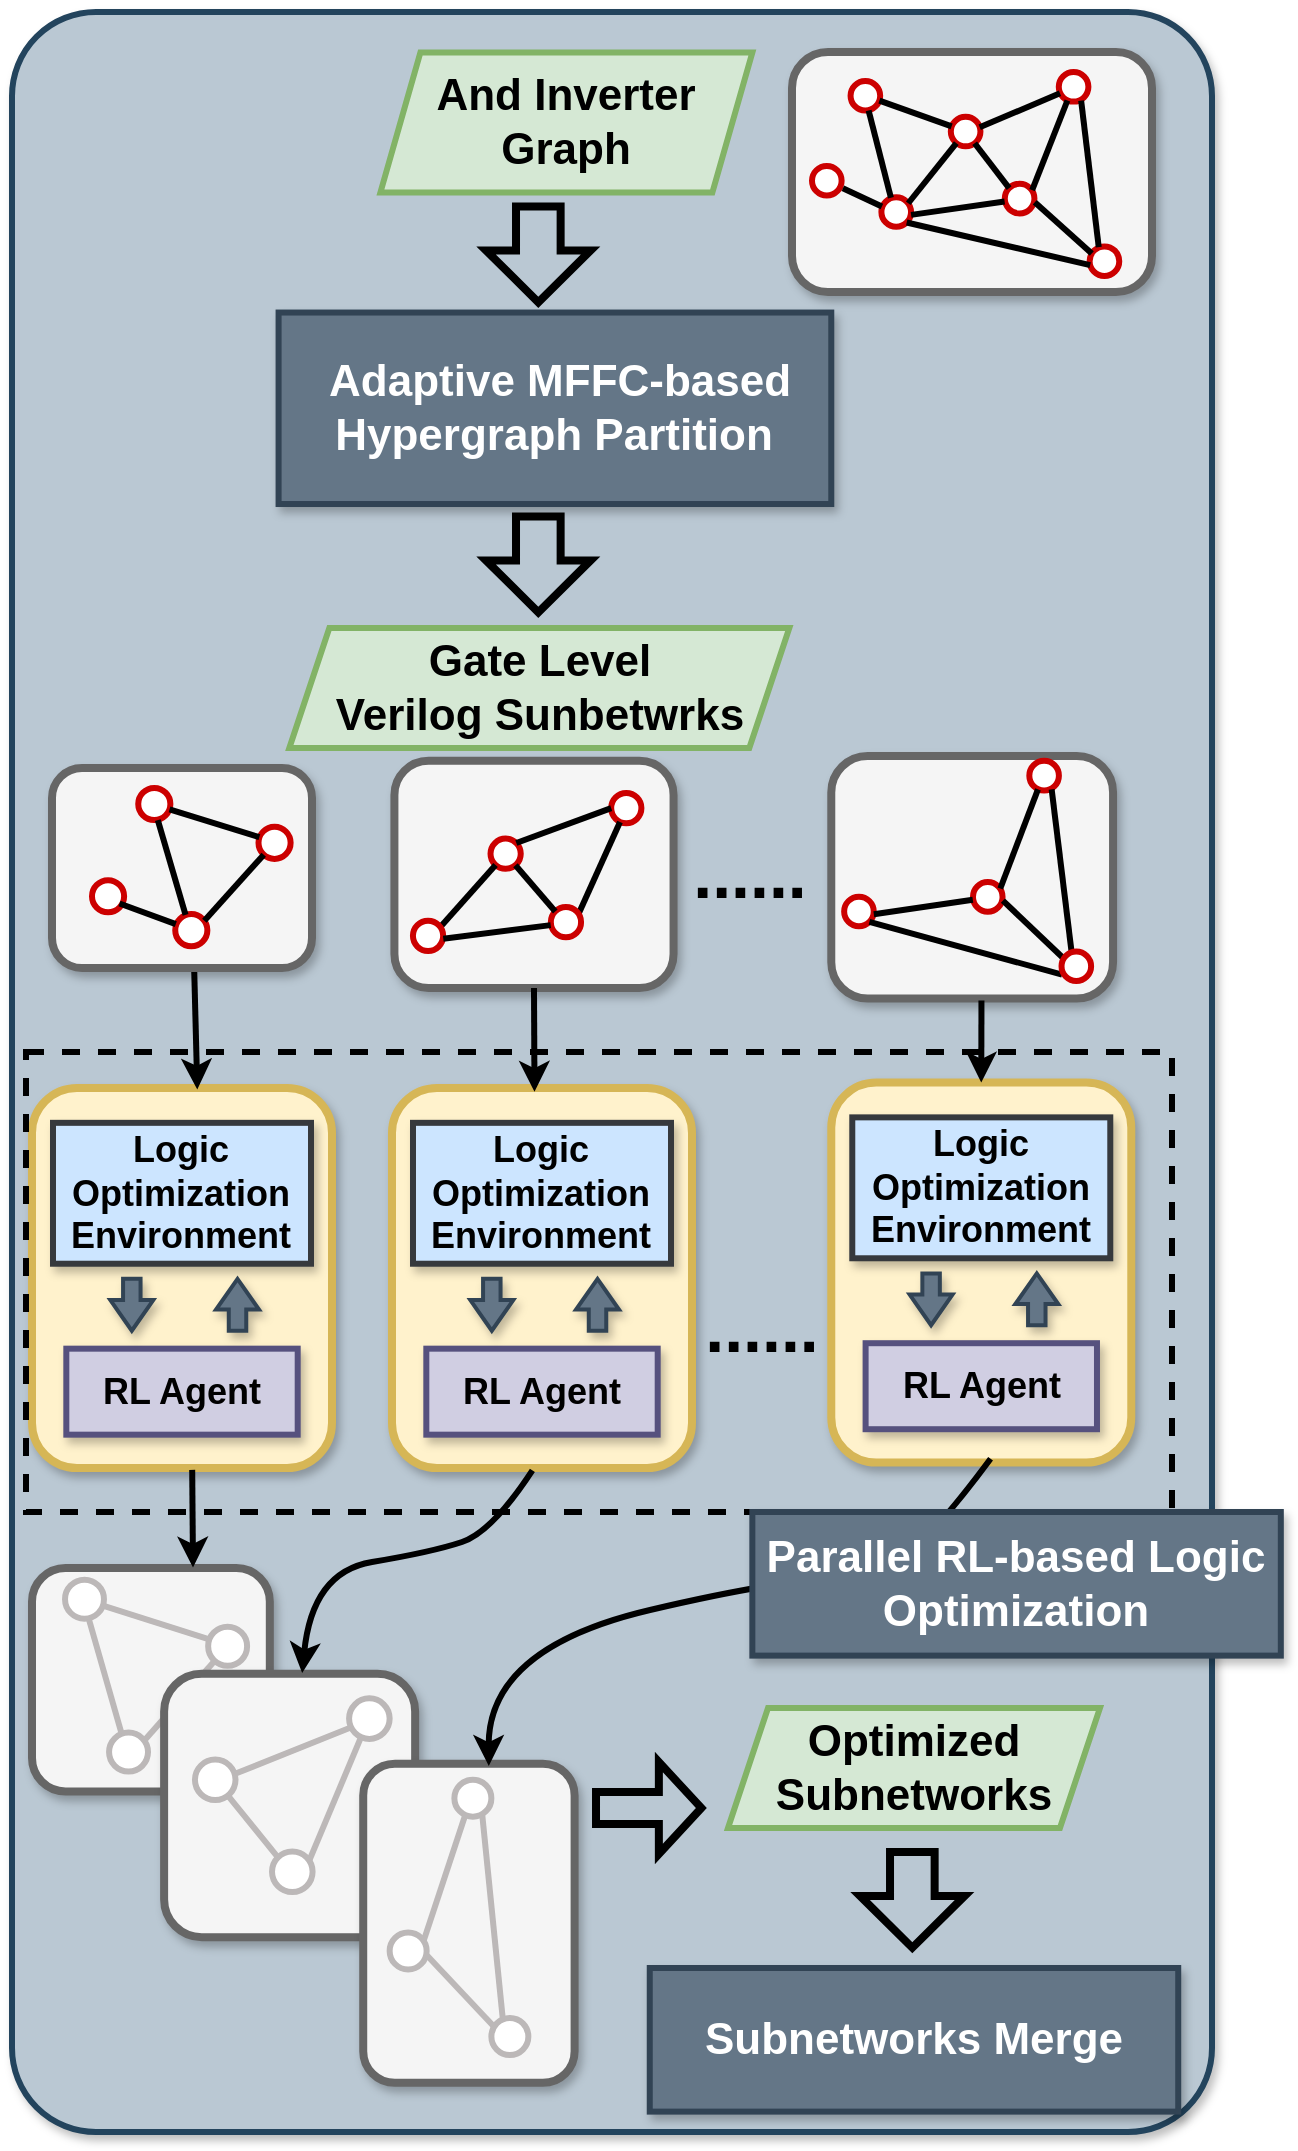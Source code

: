 <mxfile version="24.7.6">
  <diagram name="第 1 页" id="yQUr45v_904ld_NFh-44">
    <mxGraphModel dx="4744" dy="3782" grid="1" gridSize="10" guides="1" tooltips="1" connect="1" arrows="1" fold="1" page="1" pageScale="1" pageWidth="680" pageHeight="1100" math="0" shadow="0">
      <root>
        <mxCell id="0" />
        <mxCell id="1" parent="0" />
        <mxCell id="ymj67bPEhnFG9HvoRt_i-1" value="" style="rounded=1;whiteSpace=wrap;html=1;fillColor=#bac8d3;strokeColor=#23445d;strokeWidth=3;shadow=1;arcSize=7;textShadow=1;" vertex="1" parent="1">
          <mxGeometry x="-2017" y="-2184" width="600" height="1060" as="geometry" />
        </mxCell>
        <mxCell id="ymj67bPEhnFG9HvoRt_i-3" value="" style="shape=flexArrow;endArrow=classic;html=1;rounded=0;strokeWidth=4;endWidth=25.993;endSize=7.303;width=19.31;" edge="1" parent="1">
          <mxGeometry width="50" height="50" relative="1" as="geometry">
            <mxPoint x="-1753.841" y="-2088.728" as="sourcePoint" />
            <mxPoint x="-1753.841" y="-2036.867" as="targetPoint" />
          </mxGeometry>
        </mxCell>
        <mxCell id="ymj67bPEhnFG9HvoRt_i-4" value="&lt;b style=&quot;&quot;&gt;&lt;font style=&quot;font-size: 22px;&quot;&gt;Subnetworks Merge&lt;/font&gt;&lt;/b&gt;" style="rounded=0;whiteSpace=wrap;html=1;fillColor=#647687;fontColor=#ffffff;strokeColor=#314354;strokeWidth=3;shadow=1;container=0;" vertex="1" parent="1">
          <mxGeometry x="-1698.124" y="-1205.998" width="264.237" height="71.808" as="geometry" />
        </mxCell>
        <mxCell id="ymj67bPEhnFG9HvoRt_i-5" value="" style="shape=flexArrow;endArrow=classic;html=1;rounded=0;strokeWidth=4;endWidth=25.993;endSize=7.303;width=19.31;" edge="1" parent="1">
          <mxGeometry width="50" height="50" relative="1" as="geometry">
            <mxPoint x="-1566.836" y="-1265.997" as="sourcePoint" />
            <mxPoint x="-1566.836" y="-1214.136" as="targetPoint" />
          </mxGeometry>
        </mxCell>
        <mxCell id="ymj67bPEhnFG9HvoRt_i-6" value="" style="shape=flexArrow;endArrow=classic;html=1;rounded=0;strokeWidth=4;endWidth=25.993;endSize=7.303;width=19.31;" edge="1" parent="1">
          <mxGeometry width="50" height="50" relative="1" as="geometry">
            <mxPoint x="-1753.841" y="-1933.731" as="sourcePoint" />
            <mxPoint x="-1753.841" y="-1881.869" as="targetPoint" />
          </mxGeometry>
        </mxCell>
        <mxCell id="ymj67bPEhnFG9HvoRt_i-7" value="&lt;span style=&quot;font-size: 34px;&quot;&gt;&lt;b&gt;......&lt;/b&gt;&lt;/span&gt;" style="text;html=1;align=center;verticalAlign=middle;whiteSpace=wrap;rounded=0;container=0;" vertex="1" parent="1">
          <mxGeometry x="-1694.155" y="-1764.764" width="92.483" height="23.936" as="geometry" />
        </mxCell>
        <mxCell id="ymj67bPEhnFG9HvoRt_i-8" value="&lt;b style=&quot;color: rgb(0, 0, 0);&quot;&gt;&lt;font style=&quot;font-size: 22px;&quot; color=&quot;#ffffff&quot;&gt;&amp;nbsp;Adaptive MFFC-based Hypergraph Partition&lt;/font&gt;&lt;/b&gt;" style="rounded=0;whiteSpace=wrap;html=1;fillColor=#647687;fontColor=#ffffff;strokeColor=#314354;strokeWidth=3;shadow=1;container=0;" vertex="1" parent="1">
          <mxGeometry x="-1883.71" y="-2033.73" width="276.35" height="95.74" as="geometry" />
        </mxCell>
        <mxCell id="ymj67bPEhnFG9HvoRt_i-9" value="" style="group" vertex="1" connectable="0" parent="1">
          <mxGeometry x="-1607.36" y="-1812" width="140.89" height="121.27" as="geometry" />
        </mxCell>
        <mxCell id="ymj67bPEhnFG9HvoRt_i-10" value="" style="rounded=1;whiteSpace=wrap;html=1;fillColor=#f5f5f5;fontColor=#333333;strokeColor=#666666;strokeWidth=4;shadow=1;container=0;" vertex="1" parent="ymj67bPEhnFG9HvoRt_i-9">
          <mxGeometry width="140.89" height="121.27" as="geometry" />
        </mxCell>
        <mxCell id="ymj67bPEhnFG9HvoRt_i-11" value="" style="ellipse;whiteSpace=wrap;html=1;aspect=fixed;strokeColor=#CC0000;strokeWidth=3;container=0;" vertex="1" parent="ymj67bPEhnFG9HvoRt_i-9">
          <mxGeometry x="6.441" y="70.337" width="14.79" height="14.79" as="geometry" />
        </mxCell>
        <mxCell id="ymj67bPEhnFG9HvoRt_i-12" value="" style="ellipse;whiteSpace=wrap;html=1;aspect=fixed;strokeColor=#CC0000;strokeWidth=3;container=0;" vertex="1" parent="ymj67bPEhnFG9HvoRt_i-9">
          <mxGeometry x="70.848" y="63.06" width="14.79" height="14.79" as="geometry" />
        </mxCell>
        <mxCell id="ymj67bPEhnFG9HvoRt_i-13" value="" style="ellipse;whiteSpace=wrap;html=1;aspect=fixed;strokeColor=#CC0000;strokeWidth=3;container=0;" vertex="1" parent="ymj67bPEhnFG9HvoRt_i-9">
          <mxGeometry x="99.026" y="2.425" width="14.79" height="14.79" as="geometry" />
        </mxCell>
        <mxCell id="ymj67bPEhnFG9HvoRt_i-14" value="" style="endArrow=none;html=1;rounded=0;strokeWidth=3;exitX=1.003;exitY=0.597;exitDx=0;exitDy=0;exitPerimeter=0;entryX=-0.006;entryY=0.597;entryDx=0;entryDy=0;entryPerimeter=0;" edge="1" parent="ymj67bPEhnFG9HvoRt_i-9" source="ymj67bPEhnFG9HvoRt_i-11" target="ymj67bPEhnFG9HvoRt_i-12">
          <mxGeometry width="50" height="50" relative="1" as="geometry">
            <mxPoint x="24.958" y="79.068" as="sourcePoint" />
            <mxPoint x="49.11" y="48.508" as="targetPoint" />
          </mxGeometry>
        </mxCell>
        <mxCell id="ymj67bPEhnFG9HvoRt_i-15" value="" style="endArrow=none;html=1;rounded=0;strokeWidth=3;entryX=0.923;entryY=0.216;entryDx=0;entryDy=0;exitX=0.292;exitY=0.963;exitDx=0;exitDy=0;exitPerimeter=0;entryPerimeter=0;" edge="1" parent="ymj67bPEhnFG9HvoRt_i-9" source="ymj67bPEhnFG9HvoRt_i-13" target="ymj67bPEhnFG9HvoRt_i-12">
          <mxGeometry width="50" height="50" relative="1" as="geometry">
            <mxPoint x="59.979" y="48.508" as="sourcePoint" />
            <mxPoint x="77.288" y="70.822" as="targetPoint" />
          </mxGeometry>
        </mxCell>
        <mxCell id="ymj67bPEhnFG9HvoRt_i-16" value="" style="endArrow=none;html=1;rounded=0;strokeWidth=3;exitX=1.012;exitY=0.625;exitDx=0;exitDy=0;exitPerimeter=0;entryX=0.073;entryY=0.237;entryDx=0;entryDy=0;entryPerimeter=0;" edge="1" parent="ymj67bPEhnFG9HvoRt_i-9" source="ymj67bPEhnFG9HvoRt_i-12" target="ymj67bPEhnFG9HvoRt_i-19">
          <mxGeometry width="50" height="50" relative="1" as="geometry">
            <mxPoint x="86.949" y="48.508" as="sourcePoint" />
            <mxPoint x="154.174" y="94.591" as="targetPoint" />
          </mxGeometry>
        </mxCell>
        <mxCell id="ymj67bPEhnFG9HvoRt_i-17" value="" style="endArrow=none;html=1;rounded=0;strokeWidth=3;entryX=0.308;entryY=0.021;entryDx=0;entryDy=0;exitX=0.755;exitY=0.968;exitDx=0;exitDy=0;exitPerimeter=0;entryPerimeter=0;" edge="1" parent="ymj67bPEhnFG9HvoRt_i-9" source="ymj67bPEhnFG9HvoRt_i-13">
          <mxGeometry width="50" height="50" relative="1" as="geometry">
            <mxPoint x="107.881" y="26.194" as="sourcePoint" />
            <mxPoint x="120.087" y="97.423" as="targetPoint" />
          </mxGeometry>
        </mxCell>
        <mxCell id="ymj67bPEhnFG9HvoRt_i-18" value="" style="endArrow=none;html=1;rounded=0;strokeWidth=3;exitX=1;exitY=1;exitDx=0;exitDy=0;entryX=0.018;entryY=0.633;entryDx=0;entryDy=0;entryPerimeter=0;" edge="1" parent="ymj67bPEhnFG9HvoRt_i-9" source="ymj67bPEhnFG9HvoRt_i-11">
          <mxGeometry width="50" height="50" relative="1" as="geometry">
            <mxPoint x="26.568" y="86.829" as="sourcePoint" />
            <mxPoint x="115.417" y="109.298" as="targetPoint" />
          </mxGeometry>
        </mxCell>
        <mxCell id="ymj67bPEhnFG9HvoRt_i-19" value="" style="ellipse;whiteSpace=wrap;html=1;aspect=fixed;strokeColor=#CC0000;strokeWidth=3;container=0;" vertex="1" parent="ymj67bPEhnFG9HvoRt_i-9">
          <mxGeometry x="115.127" y="97.744" width="14.79" height="14.79" as="geometry" />
        </mxCell>
        <mxCell id="ymj67bPEhnFG9HvoRt_i-20" value="&lt;span style=&quot;font-size: 34px;&quot;&gt;&lt;b&gt;......&lt;/b&gt;&lt;/span&gt;" style="text;html=1;align=center;verticalAlign=middle;whiteSpace=wrap;rounded=0;container=0;" vertex="1" parent="1">
          <mxGeometry x="-1687.501" y="-1537.968" width="92.483" height="23.936" as="geometry" />
        </mxCell>
        <mxCell id="ymj67bPEhnFG9HvoRt_i-21" value="" style="group" vertex="1" connectable="0" parent="1">
          <mxGeometry x="-1627" y="-2164" width="180" height="120" as="geometry" />
        </mxCell>
        <mxCell id="ymj67bPEhnFG9HvoRt_i-22" value="" style="rounded=1;whiteSpace=wrap;html=1;fillColor=#f5f5f5;fontColor=#333333;strokeColor=#666666;strokeWidth=4;shadow=1;container=0;" vertex="1" parent="ymj67bPEhnFG9HvoRt_i-21">
          <mxGeometry width="180" height="120" as="geometry" />
        </mxCell>
        <mxCell id="ymj67bPEhnFG9HvoRt_i-23" value="" style="ellipse;whiteSpace=wrap;html=1;aspect=fixed;strokeColor=#CC0000;strokeWidth=3;container=0;" vertex="1" parent="ymj67bPEhnFG9HvoRt_i-21">
          <mxGeometry x="29.28" y="14.472" width="14.81" height="14.81" as="geometry" />
        </mxCell>
        <mxCell id="ymj67bPEhnFG9HvoRt_i-24" value="" style="ellipse;whiteSpace=wrap;html=1;aspect=fixed;strokeColor=#CC0000;strokeWidth=3;container=0;" vertex="1" parent="ymj67bPEhnFG9HvoRt_i-21">
          <mxGeometry x="44.704" y="72.605" width="14.81" height="14.81" as="geometry" />
        </mxCell>
        <mxCell id="ymj67bPEhnFG9HvoRt_i-25" value="" style="ellipse;whiteSpace=wrap;html=1;aspect=fixed;strokeColor=#CC0000;strokeWidth=3;container=0;" vertex="1" parent="ymj67bPEhnFG9HvoRt_i-21">
          <mxGeometry x="79.408" y="32.359" width="14.81" height="14.81" as="geometry" />
        </mxCell>
        <mxCell id="ymj67bPEhnFG9HvoRt_i-26" value="" style="ellipse;whiteSpace=wrap;html=1;aspect=fixed;strokeColor=#CC0000;strokeWidth=3;container=0;" vertex="1" parent="ymj67bPEhnFG9HvoRt_i-21">
          <mxGeometry x="106.4" y="65.898" width="14.81" height="14.81" as="geometry" />
        </mxCell>
        <mxCell id="ymj67bPEhnFG9HvoRt_i-27" value="" style="ellipse;whiteSpace=wrap;html=1;aspect=fixed;strokeColor=#CC0000;strokeWidth=3;container=0;" vertex="1" parent="ymj67bPEhnFG9HvoRt_i-21">
          <mxGeometry x="133.392" y="10" width="14.81" height="14.81" as="geometry" />
        </mxCell>
        <mxCell id="ymj67bPEhnFG9HvoRt_i-28" value="" style="ellipse;whiteSpace=wrap;html=1;aspect=fixed;strokeColor=#CC0000;strokeWidth=3;container=0;" vertex="1" parent="ymj67bPEhnFG9HvoRt_i-21">
          <mxGeometry x="148.816" y="97.2" width="14.81" height="14.81" as="geometry" />
        </mxCell>
        <mxCell id="ymj67bPEhnFG9HvoRt_i-29" value="" style="ellipse;whiteSpace=wrap;html=1;aspect=fixed;strokeColor=#CC0000;strokeWidth=3;container=0;" vertex="1" parent="ymj67bPEhnFG9HvoRt_i-21">
          <mxGeometry x="10" y="56.954" width="14.81" height="14.81" as="geometry" />
        </mxCell>
        <mxCell id="ymj67bPEhnFG9HvoRt_i-30" value="" style="endArrow=none;html=1;rounded=0;strokeWidth=3;exitX=0.017;exitY=0.313;exitDx=0;exitDy=0;exitPerimeter=0;" edge="1" parent="ymj67bPEhnFG9HvoRt_i-21" source="ymj67bPEhnFG9HvoRt_i-24">
          <mxGeometry width="50" height="50" relative="1" as="geometry">
            <mxPoint x="6.144" y="90.493" as="sourcePoint" />
            <mxPoint x="25.424" y="68.134" as="targetPoint" />
          </mxGeometry>
        </mxCell>
        <mxCell id="ymj67bPEhnFG9HvoRt_i-31" value="" style="endArrow=none;html=1;rounded=0;strokeWidth=3;exitX=0.321;exitY=0.022;exitDx=0;exitDy=0;exitPerimeter=0;entryX=0.609;entryY=1;entryDx=0;entryDy=0;entryPerimeter=0;" edge="1" parent="ymj67bPEhnFG9HvoRt_i-21" source="ymj67bPEhnFG9HvoRt_i-24" target="ymj67bPEhnFG9HvoRt_i-23">
          <mxGeometry width="50" height="50" relative="1" as="geometry">
            <mxPoint x="56.658" y="42.644" as="sourcePoint" />
            <mxPoint x="36.992" y="32.359" as="targetPoint" />
          </mxGeometry>
        </mxCell>
        <mxCell id="ymj67bPEhnFG9HvoRt_i-32" value="" style="endArrow=none;html=1;rounded=0;strokeWidth=3;exitX=0.027;exitY=0.324;exitDx=0;exitDy=0;exitPerimeter=0;entryX=0.974;entryY=0.663;entryDx=0;entryDy=0;entryPerimeter=0;" edge="1" parent="ymj67bPEhnFG9HvoRt_i-21" source="ymj67bPEhnFG9HvoRt_i-25" target="ymj67bPEhnFG9HvoRt_i-23">
          <mxGeometry width="50" height="50" relative="1" as="geometry">
            <mxPoint x="64.37" y="38.172" as="sourcePoint" />
            <mxPoint x="44.704" y="27.887" as="targetPoint" />
          </mxGeometry>
        </mxCell>
        <mxCell id="ymj67bPEhnFG9HvoRt_i-33" value="" style="endArrow=none;html=1;rounded=0;strokeWidth=3;exitX=0.906;exitY=0.204;exitDx=0;exitDy=0;exitPerimeter=0;" edge="1" parent="ymj67bPEhnFG9HvoRt_i-21" source="ymj67bPEhnFG9HvoRt_i-24" target="ymj67bPEhnFG9HvoRt_i-25">
          <mxGeometry width="50" height="50" relative="1" as="geometry">
            <mxPoint x="52.802" y="87.362" as="sourcePoint" />
            <mxPoint x="33.136" y="77.077" as="targetPoint" />
          </mxGeometry>
        </mxCell>
        <mxCell id="ymj67bPEhnFG9HvoRt_i-34" value="" style="endArrow=none;html=1;rounded=0;strokeWidth=3;exitX=1.003;exitY=0.597;exitDx=0;exitDy=0;exitPerimeter=0;entryX=-0.006;entryY=0.597;entryDx=0;entryDy=0;entryPerimeter=0;" edge="1" parent="ymj67bPEhnFG9HvoRt_i-21" source="ymj67bPEhnFG9HvoRt_i-24" target="ymj67bPEhnFG9HvoRt_i-26">
          <mxGeometry width="50" height="50" relative="1" as="geometry">
            <mxPoint x="62.442" y="80.655" as="sourcePoint" />
            <mxPoint x="85.578" y="52.482" as="targetPoint" />
          </mxGeometry>
        </mxCell>
        <mxCell id="ymj67bPEhnFG9HvoRt_i-35" value="" style="endArrow=none;html=1;rounded=0;strokeWidth=3;entryX=0;entryY=0;entryDx=0;entryDy=0;" edge="1" parent="ymj67bPEhnFG9HvoRt_i-21" source="ymj67bPEhnFG9HvoRt_i-25" target="ymj67bPEhnFG9HvoRt_i-26">
          <mxGeometry width="50" height="50" relative="1" as="geometry">
            <mxPoint x="63.984" y="87.809" as="sourcePoint" />
            <mxPoint x="111.027" y="83.785" as="targetPoint" />
          </mxGeometry>
        </mxCell>
        <mxCell id="ymj67bPEhnFG9HvoRt_i-36" value="" style="endArrow=none;html=1;rounded=0;strokeWidth=3;exitX=0.975;exitY=0.358;exitDx=0;exitDy=0;exitPerimeter=0;entryX=0.04;entryY=0.72;entryDx=0;entryDy=0;entryPerimeter=0;" edge="1" parent="ymj67bPEhnFG9HvoRt_i-21" source="ymj67bPEhnFG9HvoRt_i-25" target="ymj67bPEhnFG9HvoRt_i-27">
          <mxGeometry width="50" height="50" relative="1" as="geometry">
            <mxPoint x="62.442" y="80.655" as="sourcePoint" />
            <mxPoint x="85.578" y="52.482" as="targetPoint" />
          </mxGeometry>
        </mxCell>
        <mxCell id="ymj67bPEhnFG9HvoRt_i-37" value="" style="endArrow=none;html=1;rounded=0;strokeWidth=3;entryX=0.923;entryY=0.216;entryDx=0;entryDy=0;exitX=0.292;exitY=0.963;exitDx=0;exitDy=0;exitPerimeter=0;entryPerimeter=0;" edge="1" parent="ymj67bPEhnFG9HvoRt_i-21" source="ymj67bPEhnFG9HvoRt_i-27" target="ymj67bPEhnFG9HvoRt_i-26">
          <mxGeometry width="50" height="50" relative="1" as="geometry">
            <mxPoint x="95.989" y="52.482" as="sourcePoint" />
            <mxPoint x="112.57" y="73.053" as="targetPoint" />
          </mxGeometry>
        </mxCell>
        <mxCell id="ymj67bPEhnFG9HvoRt_i-38" value="" style="endArrow=none;html=1;rounded=0;strokeWidth=3;exitX=1.012;exitY=0.625;exitDx=0;exitDy=0;exitPerimeter=0;entryX=0.073;entryY=0.237;entryDx=0;entryDy=0;entryPerimeter=0;" edge="1" parent="ymj67bPEhnFG9HvoRt_i-21" source="ymj67bPEhnFG9HvoRt_i-26" target="ymj67bPEhnFG9HvoRt_i-28">
          <mxGeometry width="50" height="50" relative="1" as="geometry">
            <mxPoint x="95.989" y="52.482" as="sourcePoint" />
            <mxPoint x="160.384" y="94.964" as="targetPoint" />
          </mxGeometry>
        </mxCell>
        <mxCell id="ymj67bPEhnFG9HvoRt_i-39" value="" style="endArrow=none;html=1;rounded=0;strokeWidth=3;entryX=0.308;entryY=0.021;entryDx=0;entryDy=0;exitX=0.755;exitY=0.968;exitDx=0;exitDy=0;exitPerimeter=0;entryPerimeter=0;" edge="1" parent="ymj67bPEhnFG9HvoRt_i-21" source="ymj67bPEhnFG9HvoRt_i-27" target="ymj67bPEhnFG9HvoRt_i-28">
          <mxGeometry width="50" height="50" relative="1" as="geometry">
            <mxPoint x="141.875" y="31.912" as="sourcePoint" />
            <mxPoint x="124.523" y="74.394" as="targetPoint" />
          </mxGeometry>
        </mxCell>
        <mxCell id="ymj67bPEhnFG9HvoRt_i-40" value="" style="endArrow=none;html=1;rounded=0;strokeWidth=3;exitX=1;exitY=1;exitDx=0;exitDy=0;entryX=0.018;entryY=0.633;entryDx=0;entryDy=0;entryPerimeter=0;" edge="1" parent="ymj67bPEhnFG9HvoRt_i-21" source="ymj67bPEhnFG9HvoRt_i-24" target="ymj67bPEhnFG9HvoRt_i-28">
          <mxGeometry width="50" height="50" relative="1" as="geometry">
            <mxPoint x="63.984" y="87.809" as="sourcePoint" />
            <mxPoint x="168.096" y="99.436" as="targetPoint" />
          </mxGeometry>
        </mxCell>
        <mxCell id="ymj67bPEhnFG9HvoRt_i-41" value="&lt;b style=&quot;font-size: 22px;&quot;&gt;And Inverter Graph&lt;/b&gt;" style="shape=parallelogram;perimeter=parallelogramPerimeter;whiteSpace=wrap;html=1;fixedSize=1;fillColor=#d5e8d4;strokeColor=#82b366;strokeWidth=3;" vertex="1" parent="1">
          <mxGeometry x="-1832.8" y="-2163.73" width="185.98" height="70" as="geometry" />
        </mxCell>
        <mxCell id="ymj67bPEhnFG9HvoRt_i-42" value="" style="group" vertex="1" connectable="0" parent="1">
          <mxGeometry x="-1825.79" y="-1809.6" width="139.57" height="113.6" as="geometry" />
        </mxCell>
        <mxCell id="ymj67bPEhnFG9HvoRt_i-43" value="" style="rounded=1;whiteSpace=wrap;html=1;fillColor=#f5f5f5;fontColor=#333333;strokeColor=#666666;strokeWidth=4;shadow=1;container=0;" vertex="1" parent="ymj67bPEhnFG9HvoRt_i-42">
          <mxGeometry width="139.57" height="113.6" as="geometry" />
        </mxCell>
        <mxCell id="ymj67bPEhnFG9HvoRt_i-44" value="" style="group" vertex="1" connectable="0" parent="ymj67bPEhnFG9HvoRt_i-42">
          <mxGeometry x="9.26" y="16.09" width="129.57" height="93.6" as="geometry" />
        </mxCell>
        <mxCell id="ymj67bPEhnFG9HvoRt_i-45" value="" style="ellipse;whiteSpace=wrap;html=1;aspect=fixed;strokeColor=#CC0000;strokeWidth=3;container=0;" vertex="1" parent="ymj67bPEhnFG9HvoRt_i-44">
          <mxGeometry x="38.787" y="22.817" width="15.113" height="15.113" as="geometry" />
        </mxCell>
        <mxCell id="ymj67bPEhnFG9HvoRt_i-46" value="" style="ellipse;whiteSpace=wrap;html=1;aspect=fixed;strokeColor=#CC0000;strokeWidth=3;container=0;" vertex="1" parent="ymj67bPEhnFG9HvoRt_i-44">
          <mxGeometry x="99.121" width="15.113" height="15.113" as="geometry" />
        </mxCell>
        <mxCell id="ymj67bPEhnFG9HvoRt_i-47" value="" style="endArrow=none;html=1;rounded=0;strokeWidth=3;exitX=0.906;exitY=0.204;exitDx=0;exitDy=0;exitPerimeter=0;" edge="1" parent="ymj67bPEhnFG9HvoRt_i-44" source="ymj67bPEhnFG9HvoRt_i-49" target="ymj67bPEhnFG9HvoRt_i-45">
          <mxGeometry width="50" height="50" relative="1" as="geometry">
            <mxPoint x="9.05" y="78.946" as="sourcePoint" />
            <mxPoint x="-12.929" y="68.45" as="targetPoint" />
          </mxGeometry>
        </mxCell>
        <mxCell id="ymj67bPEhnFG9HvoRt_i-48" value="" style="endArrow=none;html=1;rounded=0;strokeWidth=3;entryX=0.923;entryY=0.216;entryDx=0;entryDy=0;exitX=0.292;exitY=0.963;exitDx=0;exitDy=0;exitPerimeter=0;entryPerimeter=0;" edge="1" parent="ymj67bPEhnFG9HvoRt_i-44" source="ymj67bPEhnFG9HvoRt_i-46" target="ymj67bPEhnFG9HvoRt_i-50">
          <mxGeometry width="50" height="50" relative="1" as="geometry">
            <mxPoint x="57.318" y="43.352" as="sourcePoint" />
            <mxPoint x="75.849" y="64.343" as="targetPoint" />
          </mxGeometry>
        </mxCell>
        <mxCell id="ymj67bPEhnFG9HvoRt_i-49" value="" style="ellipse;whiteSpace=wrap;html=1;aspect=fixed;strokeColor=#CC0000;strokeWidth=3;container=0;" vertex="1" parent="ymj67bPEhnFG9HvoRt_i-44">
          <mxGeometry y="63.887" width="15.113" height="15.113" as="geometry" />
        </mxCell>
        <mxCell id="ymj67bPEhnFG9HvoRt_i-50" value="" style="ellipse;whiteSpace=wrap;html=1;aspect=fixed;strokeColor=#CC0000;strokeWidth=3;container=0;" vertex="1" parent="ymj67bPEhnFG9HvoRt_i-44">
          <mxGeometry x="68.954" y="57.042" width="15.113" height="15.113" as="geometry" />
        </mxCell>
        <mxCell id="ymj67bPEhnFG9HvoRt_i-51" value="" style="endArrow=none;html=1;rounded=0;strokeWidth=3;exitX=1.003;exitY=0.597;exitDx=0;exitDy=0;exitPerimeter=0;entryX=-0.006;entryY=0.597;entryDx=0;entryDy=0;entryPerimeter=0;" edge="1" parent="ymj67bPEhnFG9HvoRt_i-44" source="ymj67bPEhnFG9HvoRt_i-49" target="ymj67bPEhnFG9HvoRt_i-50">
          <mxGeometry width="50" height="50" relative="1" as="geometry">
            <mxPoint x="19.824" y="72.101" as="sourcePoint" />
            <mxPoint x="45.682" y="43.352" as="targetPoint" />
          </mxGeometry>
        </mxCell>
        <mxCell id="ymj67bPEhnFG9HvoRt_i-52" value="" style="endArrow=none;html=1;rounded=0;strokeWidth=3;entryX=0;entryY=0;entryDx=0;entryDy=0;" edge="1" parent="ymj67bPEhnFG9HvoRt_i-44" source="ymj67bPEhnFG9HvoRt_i-45" target="ymj67bPEhnFG9HvoRt_i-50">
          <mxGeometry width="50" height="50" relative="1" as="geometry">
            <mxPoint x="21.548" y="79.403" as="sourcePoint" />
            <mxPoint x="74.126" y="75.295" as="targetPoint" />
          </mxGeometry>
        </mxCell>
        <mxCell id="ymj67bPEhnFG9HvoRt_i-53" style="rounded=0;orthogonalLoop=1;jettySize=auto;html=1;exitX=1;exitY=0;exitDx=0;exitDy=0;entryX=0;entryY=0.5;entryDx=0;entryDy=0;endArrow=none;endFill=0;strokeWidth=3;" edge="1" parent="ymj67bPEhnFG9HvoRt_i-44" source="ymj67bPEhnFG9HvoRt_i-45" target="ymj67bPEhnFG9HvoRt_i-46">
          <mxGeometry relative="1" as="geometry" />
        </mxCell>
        <mxCell id="ymj67bPEhnFG9HvoRt_i-54" value="&lt;div&gt;&lt;b&gt;&lt;font style=&quot;font-size: 22px;&quot;&gt;Gate Level Verilog&lt;/font&gt;&lt;/b&gt;&lt;b style=&quot;background-color: initial;&quot;&gt;&lt;font style=&quot;font-size: 22px;&quot;&gt;&amp;nbsp;Sunbetwrks&lt;/font&gt;&lt;/b&gt;&lt;/div&gt;" style="shape=parallelogram;perimeter=parallelogramPerimeter;whiteSpace=wrap;html=1;fixedSize=1;fillColor=#d5e8d4;strokeColor=#82b366;strokeWidth=3;" vertex="1" parent="1">
          <mxGeometry x="-1878.34" y="-1876" width="250" height="60" as="geometry" />
        </mxCell>
        <mxCell id="ymj67bPEhnFG9HvoRt_i-55" value="&lt;div&gt;&lt;b style=&quot;font-size: 22px;&quot;&gt;Optimized Subnetworks&lt;/b&gt;&lt;br&gt;&lt;/div&gt;" style="shape=parallelogram;perimeter=parallelogramPerimeter;whiteSpace=wrap;html=1;fixedSize=1;fillColor=#d5e8d4;strokeColor=#82b366;strokeWidth=3;" vertex="1" parent="1">
          <mxGeometry x="-1659.0" y="-1336" width="185.98" height="60" as="geometry" />
        </mxCell>
        <mxCell id="ymj67bPEhnFG9HvoRt_i-56" value="" style="group" vertex="1" connectable="0" parent="1">
          <mxGeometry x="-2006.999" y="-1405.999" width="271.305" height="257.416" as="geometry" />
        </mxCell>
        <mxCell id="ymj67bPEhnFG9HvoRt_i-57" value="" style="rounded=1;whiteSpace=wrap;html=1;fillColor=#f5f5f5;fontColor=#333333;strokeColor=#666666;strokeWidth=4;shadow=1;container=0;" vertex="1" parent="ymj67bPEhnFG9HvoRt_i-56">
          <mxGeometry width="118.907" height="111.701" as="geometry" />
        </mxCell>
        <mxCell id="ymj67bPEhnFG9HvoRt_i-58" value="" style="ellipse;whiteSpace=wrap;html=1;aspect=fixed;strokeColor=#bcb8b8;strokeWidth=3;container=0;" vertex="1" parent="ymj67bPEhnFG9HvoRt_i-56">
          <mxGeometry x="16.515" y="5.879" width="19.47" height="19.47" as="geometry" />
        </mxCell>
        <mxCell id="ymj67bPEhnFG9HvoRt_i-59" value="" style="ellipse;whiteSpace=wrap;html=1;aspect=fixed;strokeColor=#bcb8b8;strokeWidth=3;container=0;" vertex="1" parent="ymj67bPEhnFG9HvoRt_i-56">
          <mxGeometry x="38.535" y="82.306" width="19.47" height="19.47" as="geometry" />
        </mxCell>
        <mxCell id="ymj67bPEhnFG9HvoRt_i-60" value="" style="ellipse;whiteSpace=wrap;html=1;aspect=fixed;strokeColor=#bcb8b8;strokeWidth=3;container=0;" vertex="1" parent="ymj67bPEhnFG9HvoRt_i-56">
          <mxGeometry x="88.079" y="29.395" width="19.47" height="19.47" as="geometry" />
        </mxCell>
        <mxCell id="ymj67bPEhnFG9HvoRt_i-61" value="" style="endArrow=none;html=1;rounded=0;strokeWidth=3;exitX=0.321;exitY=0.022;exitDx=0;exitDy=0;exitPerimeter=0;entryX=0.609;entryY=1;entryDx=0;entryDy=0;entryPerimeter=0;strokeColor=#bcb8b8;" edge="1" parent="ymj67bPEhnFG9HvoRt_i-56" source="ymj67bPEhnFG9HvoRt_i-59" target="ymj67bPEhnFG9HvoRt_i-58">
          <mxGeometry width="50" height="50" relative="1" as="geometry">
            <mxPoint x="55.6" y="42.917" as="sourcePoint" />
            <mxPoint x="27.525" y="29.395" as="targetPoint" />
          </mxGeometry>
        </mxCell>
        <mxCell id="ymj67bPEhnFG9HvoRt_i-62" value="" style="endArrow=none;html=1;rounded=0;strokeWidth=3;exitX=0.027;exitY=0.324;exitDx=0;exitDy=0;exitPerimeter=0;entryX=0.974;entryY=0.663;entryDx=0;entryDy=0;entryPerimeter=0;strokeColor=#bcb8b8;" edge="1" parent="ymj67bPEhnFG9HvoRt_i-56" source="ymj67bPEhnFG9HvoRt_i-60" target="ymj67bPEhnFG9HvoRt_i-58">
          <mxGeometry width="50" height="50" relative="1" as="geometry">
            <mxPoint x="66.61" y="37.038" as="sourcePoint" />
            <mxPoint x="38.535" y="23.516" as="targetPoint" />
          </mxGeometry>
        </mxCell>
        <mxCell id="ymj67bPEhnFG9HvoRt_i-63" value="" style="endArrow=none;html=1;rounded=0;strokeWidth=3;exitX=0.906;exitY=0.204;exitDx=0;exitDy=0;exitPerimeter=0;strokeColor=#bcb8b8;" edge="1" parent="ymj67bPEhnFG9HvoRt_i-56" source="ymj67bPEhnFG9HvoRt_i-59" target="ymj67bPEhnFG9HvoRt_i-60">
          <mxGeometry width="50" height="50" relative="1" as="geometry">
            <mxPoint x="50.095" y="101.707" as="sourcePoint" />
            <mxPoint x="22.02" y="88.185" as="targetPoint" />
          </mxGeometry>
        </mxCell>
        <mxCell id="ymj67bPEhnFG9HvoRt_i-64" value="" style="rounded=1;whiteSpace=wrap;html=1;fillColor=#f5f5f5;fontColor=#333333;strokeColor=#666666;strokeWidth=4;shadow=1;container=0;" vertex="1" parent="ymj67bPEhnFG9HvoRt_i-56">
          <mxGeometry x="66.059" y="52.914" width="125.513" height="131.648" as="geometry" />
        </mxCell>
        <mxCell id="ymj67bPEhnFG9HvoRt_i-65" value="" style="ellipse;whiteSpace=wrap;html=1;aspect=fixed;strokeColor=#BCB8B8;strokeWidth=3;container=0;" vertex="1" parent="ymj67bPEhnFG9HvoRt_i-56">
          <mxGeometry x="81.473" y="95.777" width="20.279" height="20.279" as="geometry" />
        </mxCell>
        <mxCell id="ymj67bPEhnFG9HvoRt_i-66" value="" style="ellipse;whiteSpace=wrap;html=1;aspect=fixed;strokeColor=#BCB8B8;strokeWidth=3;container=0;" vertex="1" parent="ymj67bPEhnFG9HvoRt_i-56">
          <mxGeometry x="120.008" y="141.7" width="20.279" height="20.279" as="geometry" />
        </mxCell>
        <mxCell id="ymj67bPEhnFG9HvoRt_i-67" value="" style="ellipse;whiteSpace=wrap;html=1;aspect=fixed;strokeColor=#BCB8B8;strokeWidth=3;container=0;" vertex="1" parent="ymj67bPEhnFG9HvoRt_i-56">
          <mxGeometry x="158.542" y="65.161" width="20.279" height="20.279" as="geometry" />
        </mxCell>
        <mxCell id="ymj67bPEhnFG9HvoRt_i-68" value="" style="endArrow=none;html=1;rounded=0;strokeWidth=3;entryX=0;entryY=0;entryDx=0;entryDy=0;strokeColor=#BCB8B8;" edge="1" parent="ymj67bPEhnFG9HvoRt_i-56" source="ymj67bPEhnFG9HvoRt_i-65" target="ymj67bPEhnFG9HvoRt_i-66">
          <mxGeometry width="50" height="50" relative="1" as="geometry">
            <mxPoint x="59.453" y="171.704" as="sourcePoint" />
            <mxPoint x="126.614" y="166.193" as="targetPoint" />
          </mxGeometry>
        </mxCell>
        <mxCell id="ymj67bPEhnFG9HvoRt_i-69" value="" style="endArrow=none;html=1;rounded=0;strokeWidth=3;exitX=0.975;exitY=0.358;exitDx=0;exitDy=0;exitPerimeter=0;entryX=0.04;entryY=0.72;entryDx=0;entryDy=0;entryPerimeter=0;strokeColor=#BCB8B8;" edge="1" parent="ymj67bPEhnFG9HvoRt_i-56" source="ymj67bPEhnFG9HvoRt_i-65" target="ymj67bPEhnFG9HvoRt_i-67">
          <mxGeometry width="50" height="50" relative="1" as="geometry">
            <mxPoint x="57.251" y="161.907" as="sourcePoint" />
            <mxPoint x="90.281" y="123.331" as="targetPoint" />
          </mxGeometry>
        </mxCell>
        <mxCell id="ymj67bPEhnFG9HvoRt_i-70" value="" style="endArrow=none;html=1;rounded=0;strokeWidth=3;entryX=0.923;entryY=0.216;entryDx=0;entryDy=0;exitX=0.292;exitY=0.963;exitDx=0;exitDy=0;exitPerimeter=0;entryPerimeter=0;strokeColor=#BCB8B8;" edge="1" parent="ymj67bPEhnFG9HvoRt_i-56" source="ymj67bPEhnFG9HvoRt_i-67" target="ymj67bPEhnFG9HvoRt_i-66">
          <mxGeometry width="50" height="50" relative="1" as="geometry">
            <mxPoint x="105.144" y="123.331" as="sourcePoint" />
            <mxPoint x="128.815" y="151.497" as="targetPoint" />
          </mxGeometry>
        </mxCell>
        <mxCell id="ymj67bPEhnFG9HvoRt_i-71" value="" style="rounded=1;whiteSpace=wrap;html=1;fillColor=#f5f5f5;fontColor=#333333;strokeColor=#666666;strokeWidth=4;shadow=1;container=0;" vertex="1" parent="ymj67bPEhnFG9HvoRt_i-56">
          <mxGeometry x="165.61" y="97.842" width="105.695" height="159.573" as="geometry" />
        </mxCell>
        <mxCell id="ymj67bPEhnFG9HvoRt_i-72" value="" style="ellipse;whiteSpace=wrap;html=1;aspect=fixed;strokeColor=#BCB8B8;strokeWidth=3;container=0;" vertex="1" parent="ymj67bPEhnFG9HvoRt_i-56">
          <mxGeometry x="178.822" y="182.212" width="18.497" height="18.497" as="geometry" />
        </mxCell>
        <mxCell id="ymj67bPEhnFG9HvoRt_i-73" value="" style="ellipse;whiteSpace=wrap;html=1;aspect=fixed;strokeColor=#BCB8B8;strokeWidth=3;container=0;" vertex="1" parent="ymj67bPEhnFG9HvoRt_i-56">
          <mxGeometry x="211.191" y="105.821" width="18.497" height="18.497" as="geometry" />
        </mxCell>
        <mxCell id="ymj67bPEhnFG9HvoRt_i-74" value="" style="ellipse;whiteSpace=wrap;html=1;aspect=fixed;strokeColor=#BCB8B8;strokeWidth=3;container=0;" vertex="1" parent="ymj67bPEhnFG9HvoRt_i-56">
          <mxGeometry x="229.688" y="224.992" width="18.497" height="18.497" as="geometry" />
        </mxCell>
        <mxCell id="ymj67bPEhnFG9HvoRt_i-75" value="" style="endArrow=none;html=1;rounded=0;strokeWidth=3;entryX=0.923;entryY=0.216;entryDx=0;entryDy=0;exitX=0.292;exitY=0.963;exitDx=0;exitDy=0;exitPerimeter=0;entryPerimeter=0;strokeColor=#BCB8B8;" edge="1" parent="ymj67bPEhnFG9HvoRt_i-56" source="ymj67bPEhnFG9HvoRt_i-73" target="ymj67bPEhnFG9HvoRt_i-72">
          <mxGeometry width="50" height="50" relative="1" as="geometry">
            <mxPoint x="166.337" y="163.879" as="sourcePoint" />
            <mxPoint x="186.221" y="191.991" as="targetPoint" />
          </mxGeometry>
        </mxCell>
        <mxCell id="ymj67bPEhnFG9HvoRt_i-76" value="" style="endArrow=none;html=1;rounded=0;strokeWidth=3;exitX=1.012;exitY=0.625;exitDx=0;exitDy=0;exitPerimeter=0;entryX=0.073;entryY=0.237;entryDx=0;entryDy=0;entryPerimeter=0;strokeColor=#BCB8B8;" edge="1" parent="ymj67bPEhnFG9HvoRt_i-56" source="ymj67bPEhnFG9HvoRt_i-72" target="ymj67bPEhnFG9HvoRt_i-74">
          <mxGeometry width="50" height="50" relative="1" as="geometry">
            <mxPoint x="166.337" y="163.879" as="sourcePoint" />
            <mxPoint x="243.56" y="221.936" as="targetPoint" />
          </mxGeometry>
        </mxCell>
        <mxCell id="ymj67bPEhnFG9HvoRt_i-77" value="" style="endArrow=none;html=1;rounded=0;strokeWidth=3;entryX=0.308;entryY=0.021;entryDx=0;entryDy=0;exitX=0.755;exitY=0.968;exitDx=0;exitDy=0;exitPerimeter=0;entryPerimeter=0;strokeColor=#BCB8B8;" edge="1" parent="ymj67bPEhnFG9HvoRt_i-56" source="ymj67bPEhnFG9HvoRt_i-73" target="ymj67bPEhnFG9HvoRt_i-74">
          <mxGeometry width="50" height="50" relative="1" as="geometry">
            <mxPoint x="221.364" y="135.766" as="sourcePoint" />
            <mxPoint x="200.556" y="193.824" as="targetPoint" />
          </mxGeometry>
        </mxCell>
        <mxCell id="ymj67bPEhnFG9HvoRt_i-78" value="" style="rounded=1;whiteSpace=wrap;html=1;strokeWidth=4;fillColor=#fff2cc;strokeColor=#d6b656;shadow=1;container=0;" vertex="1" parent="1">
          <mxGeometry x="-2007.001" y="-1646.004" width="150" height="190" as="geometry" />
        </mxCell>
        <mxCell id="ymj67bPEhnFG9HvoRt_i-79" value="&lt;font size=&quot;1&quot; style=&quot;&quot;&gt;&lt;b style=&quot;font-size: 18px;&quot;&gt;RL Agent&lt;/b&gt;&lt;/font&gt;" style="rounded=0;whiteSpace=wrap;html=1;fillColor=#d0cee2;strokeColor=#56517e;strokeWidth=3;shadow=1;container=0;" vertex="1" parent="1">
          <mxGeometry x="-1989.841" y="-1515.664" width="115.69" height="43" as="geometry" />
        </mxCell>
        <mxCell id="ymj67bPEhnFG9HvoRt_i-80" value="&lt;font size=&quot;1&quot; style=&quot;&quot;&gt;&lt;b style=&quot;font-size: 18px;&quot;&gt;Logic Optimization Environment&lt;/b&gt;&lt;/font&gt;" style="rounded=0;whiteSpace=wrap;html=1;fillColor=#cce5ff;strokeColor=#36393d;strokeWidth=3;shadow=1;container=0;" vertex="1" parent="1">
          <mxGeometry x="-1996.501" y="-1628.584" width="129" height="70.45" as="geometry" />
        </mxCell>
        <mxCell id="ymj67bPEhnFG9HvoRt_i-81" value="" style="shape=flexArrow;endArrow=classic;html=1;rounded=0;strokeWidth=2;endWidth=10.728;endSize=4.445;width=7.742;shadow=1;fillColor=#647687;strokeColor=#314354;" edge="1" parent="1">
          <mxGeometry width="50" height="50" relative="1" as="geometry">
            <mxPoint x="-1957.093" y="-1551.564" as="sourcePoint" />
            <mxPoint x="-1957.093" y="-1523.638" as="targetPoint" />
          </mxGeometry>
        </mxCell>
        <mxCell id="ymj67bPEhnFG9HvoRt_i-82" value="" style="shape=flexArrow;endArrow=classic;html=1;rounded=0;strokeWidth=2;endWidth=10.728;endSize=4.445;width=7.742;shadow=1;fillColor=#647687;strokeColor=#314354;" edge="1" parent="1">
          <mxGeometry width="50" height="50" relative="1" as="geometry">
            <mxPoint x="-1904.245" y="-1523.638" as="sourcePoint" />
            <mxPoint x="-1904.245" y="-1551.564" as="targetPoint" />
          </mxGeometry>
        </mxCell>
        <mxCell id="ymj67bPEhnFG9HvoRt_i-83" value="" style="rounded=1;whiteSpace=wrap;html=1;strokeWidth=4;fillColor=#fff2cc;strokeColor=#d6b656;shadow=1;container=0;" vertex="1" parent="1">
          <mxGeometry x="-1827.001" y="-1646.004" width="150" height="190" as="geometry" />
        </mxCell>
        <mxCell id="ymj67bPEhnFG9HvoRt_i-84" value="&lt;font size=&quot;1&quot; style=&quot;&quot;&gt;&lt;b style=&quot;font-size: 18px;&quot;&gt;RL Agent&lt;/b&gt;&lt;/font&gt;" style="rounded=0;whiteSpace=wrap;html=1;fillColor=#d0cee2;strokeColor=#56517e;strokeWidth=3;shadow=1;container=0;" vertex="1" parent="1">
          <mxGeometry x="-1809.841" y="-1515.664" width="115.69" height="43" as="geometry" />
        </mxCell>
        <mxCell id="ymj67bPEhnFG9HvoRt_i-85" value="&lt;font size=&quot;1&quot; style=&quot;&quot;&gt;&lt;b style=&quot;font-size: 18px;&quot;&gt;Logic Optimization Environment&lt;/b&gt;&lt;/font&gt;" style="rounded=0;whiteSpace=wrap;html=1;fillColor=#cce5ff;strokeColor=#36393d;strokeWidth=3;shadow=1;container=0;" vertex="1" parent="1">
          <mxGeometry x="-1816.501" y="-1628.584" width="129" height="70.45" as="geometry" />
        </mxCell>
        <mxCell id="ymj67bPEhnFG9HvoRt_i-86" value="" style="shape=flexArrow;endArrow=classic;html=1;rounded=0;strokeWidth=2;endWidth=10.728;endSize=4.445;width=7.742;shadow=1;fillColor=#647687;strokeColor=#314354;" edge="1" parent="1">
          <mxGeometry width="50" height="50" relative="1" as="geometry">
            <mxPoint x="-1777.093" y="-1551.564" as="sourcePoint" />
            <mxPoint x="-1777.093" y="-1523.638" as="targetPoint" />
          </mxGeometry>
        </mxCell>
        <mxCell id="ymj67bPEhnFG9HvoRt_i-87" value="" style="shape=flexArrow;endArrow=classic;html=1;rounded=0;strokeWidth=2;endWidth=10.728;endSize=4.445;width=7.742;shadow=1;fillColor=#647687;strokeColor=#314354;" edge="1" parent="1">
          <mxGeometry width="50" height="50" relative="1" as="geometry">
            <mxPoint x="-1724.245" y="-1523.638" as="sourcePoint" />
            <mxPoint x="-1724.245" y="-1551.564" as="targetPoint" />
          </mxGeometry>
        </mxCell>
        <mxCell id="ymj67bPEhnFG9HvoRt_i-88" value="" style="rounded=1;whiteSpace=wrap;html=1;strokeWidth=4;fillColor=#fff2cc;strokeColor=#d6b656;shadow=1;container=0;" vertex="1" parent="1">
          <mxGeometry x="-1607.361" y="-1648.734" width="150" height="190" as="geometry" />
        </mxCell>
        <mxCell id="ymj67bPEhnFG9HvoRt_i-89" value="&lt;font size=&quot;1&quot; style=&quot;&quot;&gt;&lt;b style=&quot;font-size: 18px;&quot;&gt;RL Agent&lt;/b&gt;&lt;/font&gt;" style="rounded=0;whiteSpace=wrap;html=1;fillColor=#d0cee2;strokeColor=#56517e;strokeWidth=3;shadow=1;container=0;" vertex="1" parent="1">
          <mxGeometry x="-1590.201" y="-1518.394" width="115.69" height="43" as="geometry" />
        </mxCell>
        <mxCell id="ymj67bPEhnFG9HvoRt_i-90" value="&lt;font size=&quot;1&quot; style=&quot;&quot;&gt;&lt;b style=&quot;font-size: 18px;&quot;&gt;Logic Optimization Environment&lt;/b&gt;&lt;/font&gt;" style="rounded=0;whiteSpace=wrap;html=1;fillColor=#cce5ff;strokeColor=#36393d;strokeWidth=3;shadow=1;container=0;" vertex="1" parent="1">
          <mxGeometry x="-1596.861" y="-1631.314" width="129" height="70.45" as="geometry" />
        </mxCell>
        <mxCell id="ymj67bPEhnFG9HvoRt_i-91" value="" style="shape=flexArrow;endArrow=classic;html=1;rounded=0;strokeWidth=2;endWidth=10.728;endSize=4.445;width=7.742;shadow=1;fillColor=#647687;strokeColor=#314354;" edge="1" parent="1">
          <mxGeometry width="50" height="50" relative="1" as="geometry">
            <mxPoint x="-1557.453" y="-1554.294" as="sourcePoint" />
            <mxPoint x="-1557.453" y="-1526.368" as="targetPoint" />
          </mxGeometry>
        </mxCell>
        <mxCell id="ymj67bPEhnFG9HvoRt_i-92" value="" style="shape=flexArrow;endArrow=classic;html=1;rounded=0;strokeWidth=2;endWidth=10.728;endSize=4.445;width=7.742;shadow=1;fillColor=#647687;strokeColor=#314354;" edge="1" parent="1">
          <mxGeometry width="50" height="50" relative="1" as="geometry">
            <mxPoint x="-1504.605" y="-1526.368" as="sourcePoint" />
            <mxPoint x="-1504.605" y="-1554.294" as="targetPoint" />
          </mxGeometry>
        </mxCell>
        <mxCell id="ymj67bPEhnFG9HvoRt_i-93" value="" style="endArrow=classic;html=1;rounded=0;strokeWidth=3;entryX=0.551;entryY=0.004;entryDx=0;entryDy=0;entryPerimeter=0;exitX=0.547;exitY=1.013;exitDx=0;exitDy=0;exitPerimeter=0;" edge="1" parent="1" source="ymj67bPEhnFG9HvoRt_i-100" target="ymj67bPEhnFG9HvoRt_i-78">
          <mxGeometry width="50" height="50" relative="1" as="geometry">
            <mxPoint x="-1924.517" y="-1693.424" as="sourcePoint" />
            <mxPoint x="-1924.517" y="-1658.717" as="targetPoint" />
          </mxGeometry>
        </mxCell>
        <mxCell id="ymj67bPEhnFG9HvoRt_i-94" value="" style="endArrow=classic;html=1;rounded=0;strokeWidth=3;exitX=0.5;exitY=1;exitDx=0;exitDy=0;entryX=0.475;entryY=0.01;entryDx=0;entryDy=0;entryPerimeter=0;" edge="1" parent="1" source="ymj67bPEhnFG9HvoRt_i-43" target="ymj67bPEhnFG9HvoRt_i-83">
          <mxGeometry width="50" height="50" relative="1" as="geometry">
            <mxPoint x="-1755.701" y="-1649.542" as="sourcePoint" />
            <mxPoint x="-1755.972" y="-1618.824" as="targetPoint" />
          </mxGeometry>
        </mxCell>
        <mxCell id="ymj67bPEhnFG9HvoRt_i-95" value="" style="endArrow=classic;html=1;rounded=0;strokeWidth=3;entryX=0.5;entryY=0;entryDx=0;entryDy=0;exitX=0.533;exitY=1.008;exitDx=0;exitDy=0;exitPerimeter=0;" edge="1" parent="1" source="ymj67bPEhnFG9HvoRt_i-10" target="ymj67bPEhnFG9HvoRt_i-88">
          <mxGeometry width="50" height="50" relative="1" as="geometry">
            <mxPoint x="-1532.855" y="-1661.458" as="sourcePoint" />
            <mxPoint x="-1532.736" y="-1633.532" as="targetPoint" />
          </mxGeometry>
        </mxCell>
        <mxCell id="ymj67bPEhnFG9HvoRt_i-96" value="" style="endArrow=classic;html=1;rounded=0;strokeWidth=3;entryX=0.677;entryY=-0.002;entryDx=0;entryDy=0;exitX=0.534;exitY=1.005;exitDx=0;exitDy=0;exitPerimeter=0;entryPerimeter=0;" edge="1" parent="1" source="ymj67bPEhnFG9HvoRt_i-78" target="ymj67bPEhnFG9HvoRt_i-57">
          <mxGeometry width="50" height="50" relative="1" as="geometry">
            <mxPoint x="-1888.437" y="-1466.519" as="sourcePoint" />
            <mxPoint x="-1768.077" y="-1583.319" as="targetPoint" />
          </mxGeometry>
        </mxCell>
        <mxCell id="ymj67bPEhnFG9HvoRt_i-97" value="" style="curved=1;endArrow=classic;html=1;rounded=0;strokeWidth=3;entryX=0.55;entryY=-0.003;entryDx=0;entryDy=0;entryPerimeter=0;exitX=0.468;exitY=1.006;exitDx=0;exitDy=0;exitPerimeter=0;" edge="1" parent="1" source="ymj67bPEhnFG9HvoRt_i-83" target="ymj67bPEhnFG9HvoRt_i-64">
          <mxGeometry width="50" height="50" relative="1" as="geometry">
            <mxPoint x="-1685.503" y="-1419.357" as="sourcePoint" />
            <mxPoint x="-1545.458" y="-1307.656" as="targetPoint" />
            <Array as="points">
              <mxPoint x="-1777" y="-1424" />
              <mxPoint x="-1807" y="-1414" />
              <mxPoint x="-1867" y="-1404" />
            </Array>
          </mxGeometry>
        </mxCell>
        <mxCell id="ymj67bPEhnFG9HvoRt_i-98" value="" style="curved=1;endArrow=classic;html=1;rounded=0;strokeWidth=3;exitX=0.531;exitY=0.99;exitDx=0;exitDy=0;entryX=0.594;entryY=0.007;entryDx=0;entryDy=0;entryPerimeter=0;exitPerimeter=0;" edge="1" parent="1" source="ymj67bPEhnFG9HvoRt_i-88" target="ymj67bPEhnFG9HvoRt_i-71">
          <mxGeometry width="50" height="50" relative="1" as="geometry">
            <mxPoint x="-1408.055" y="-1427.336" as="sourcePoint" />
            <mxPoint x="-1536.87" y="-1248.215" as="targetPoint" />
            <Array as="points">
              <mxPoint x="-1577" y="-1394" />
              <mxPoint x="-1617" y="-1404" />
              <mxPoint x="-1779" y="-1366" />
            </Array>
          </mxGeometry>
        </mxCell>
        <mxCell id="ymj67bPEhnFG9HvoRt_i-99" value="" style="group" vertex="1" connectable="0" parent="1">
          <mxGeometry x="-1997" y="-1806" width="130" height="100" as="geometry" />
        </mxCell>
        <mxCell id="ymj67bPEhnFG9HvoRt_i-100" value="" style="rounded=1;whiteSpace=wrap;html=1;fillColor=#f5f5f5;fontColor=#333333;strokeColor=#666666;strokeWidth=4;shadow=1;container=0;" vertex="1" parent="ymj67bPEhnFG9HvoRt_i-99">
          <mxGeometry width="130" height="100" as="geometry" />
        </mxCell>
        <mxCell id="ymj67bPEhnFG9HvoRt_i-101" value="" style="group" vertex="1" connectable="0" parent="ymj67bPEhnFG9HvoRt_i-99">
          <mxGeometry x="20" y="10" width="101.75" height="79.11" as="geometry" />
        </mxCell>
        <mxCell id="ymj67bPEhnFG9HvoRt_i-102" value="" style="ellipse;whiteSpace=wrap;html=1;aspect=fixed;strokeColor=#CC0000;strokeWidth=3;container=0;" vertex="1" parent="ymj67bPEhnFG9HvoRt_i-101">
          <mxGeometry x="23.125" width="16.062" height="16.062" as="geometry" />
        </mxCell>
        <mxCell id="ymj67bPEhnFG9HvoRt_i-103" value="" style="ellipse;whiteSpace=wrap;html=1;aspect=fixed;strokeColor=#CC0000;strokeWidth=3;container=0;" vertex="1" parent="ymj67bPEhnFG9HvoRt_i-101">
          <mxGeometry x="41.625" y="63.048" width="16.062" height="16.062" as="geometry" />
        </mxCell>
        <mxCell id="ymj67bPEhnFG9HvoRt_i-104" value="" style="ellipse;whiteSpace=wrap;html=1;aspect=fixed;strokeColor=#CC0000;strokeWidth=3;container=0;" vertex="1" parent="ymj67bPEhnFG9HvoRt_i-101">
          <mxGeometry x="83.25" y="19.399" width="16.062" height="16.062" as="geometry" />
        </mxCell>
        <mxCell id="ymj67bPEhnFG9HvoRt_i-105" value="" style="ellipse;whiteSpace=wrap;html=1;aspect=fixed;strokeColor=#CC0000;strokeWidth=3;container=0;" vertex="1" parent="ymj67bPEhnFG9HvoRt_i-101">
          <mxGeometry y="46.074" width="16.062" height="16.062" as="geometry" />
        </mxCell>
        <mxCell id="ymj67bPEhnFG9HvoRt_i-106" value="" style="endArrow=none;html=1;rounded=0;strokeWidth=3;exitX=0.017;exitY=0.313;exitDx=0;exitDy=0;exitPerimeter=0;entryX=0.857;entryY=0.728;entryDx=0;entryDy=0;entryPerimeter=0;" edge="1" parent="ymj67bPEhnFG9HvoRt_i-101" source="ymj67bPEhnFG9HvoRt_i-103" target="ymj67bPEhnFG9HvoRt_i-105">
          <mxGeometry width="50" height="50" relative="1" as="geometry">
            <mxPoint x="-4.625" y="82.448" as="sourcePoint" />
            <mxPoint x="20" y="60" as="targetPoint" />
          </mxGeometry>
        </mxCell>
        <mxCell id="ymj67bPEhnFG9HvoRt_i-107" value="" style="endArrow=none;html=1;rounded=0;strokeWidth=3;exitX=0.321;exitY=0.022;exitDx=0;exitDy=0;exitPerimeter=0;entryX=0.609;entryY=1;entryDx=0;entryDy=0;entryPerimeter=0;" edge="1" parent="ymj67bPEhnFG9HvoRt_i-101" source="ymj67bPEhnFG9HvoRt_i-103" target="ymj67bPEhnFG9HvoRt_i-102">
          <mxGeometry width="50" height="50" relative="1" as="geometry">
            <mxPoint x="55.962" y="30.554" as="sourcePoint" />
            <mxPoint x="32.375" y="19.399" as="targetPoint" />
          </mxGeometry>
        </mxCell>
        <mxCell id="ymj67bPEhnFG9HvoRt_i-108" value="" style="endArrow=none;html=1;rounded=0;strokeWidth=3;exitX=0.027;exitY=0.324;exitDx=0;exitDy=0;exitPerimeter=0;entryX=0.974;entryY=0.663;entryDx=0;entryDy=0;entryPerimeter=0;" edge="1" parent="ymj67bPEhnFG9HvoRt_i-101" source="ymj67bPEhnFG9HvoRt_i-104" target="ymj67bPEhnFG9HvoRt_i-102">
          <mxGeometry width="50" height="50" relative="1" as="geometry">
            <mxPoint x="65.213" y="25.704" as="sourcePoint" />
            <mxPoint x="41.625" y="14.55" as="targetPoint" />
          </mxGeometry>
        </mxCell>
        <mxCell id="ymj67bPEhnFG9HvoRt_i-109" value="" style="endArrow=none;html=1;rounded=0;strokeWidth=3;exitX=0.906;exitY=0.204;exitDx=0;exitDy=0;exitPerimeter=0;" edge="1" parent="ymj67bPEhnFG9HvoRt_i-101" source="ymj67bPEhnFG9HvoRt_i-103" target="ymj67bPEhnFG9HvoRt_i-104">
          <mxGeometry width="50" height="50" relative="1" as="geometry">
            <mxPoint x="51.337" y="79.053" as="sourcePoint" />
            <mxPoint x="27.75" y="67.898" as="targetPoint" />
          </mxGeometry>
        </mxCell>
        <mxCell id="ymj67bPEhnFG9HvoRt_i-110" value="" style="shape=flexArrow;endArrow=classic;html=1;rounded=0;strokeWidth=4;endWidth=25.993;endSize=5.753;width=12.941;" edge="1" parent="1">
          <mxGeometry width="50" height="50" relative="1" as="geometry">
            <mxPoint x="-1726.996" y="-1285.997" as="sourcePoint" />
            <mxPoint x="-1670.31" y="-1286" as="targetPoint" />
          </mxGeometry>
        </mxCell>
        <mxCell id="ymj67bPEhnFG9HvoRt_i-111" value="" style="rounded=0;whiteSpace=wrap;html=1;strokeWidth=3;dashed=1;fillColor=none;" vertex="1" parent="1">
          <mxGeometry x="-2010" y="-1664" width="573" height="230" as="geometry" />
        </mxCell>
        <mxCell id="ymj67bPEhnFG9HvoRt_i-112" value="&lt;span style=&quot;font-size: 22px;&quot;&gt;&lt;b&gt;Parallel RL-based Logic Optimization&lt;/b&gt;&lt;/span&gt;" style="rounded=0;whiteSpace=wrap;html=1;fillColor=#647687;fontColor=#ffffff;strokeColor=#314354;strokeWidth=3;shadow=1;container=0;" vertex="1" parent="1">
          <mxGeometry x="-1646.824" y="-1433.998" width="264.237" height="71.808" as="geometry" />
        </mxCell>
      </root>
    </mxGraphModel>
  </diagram>
</mxfile>
